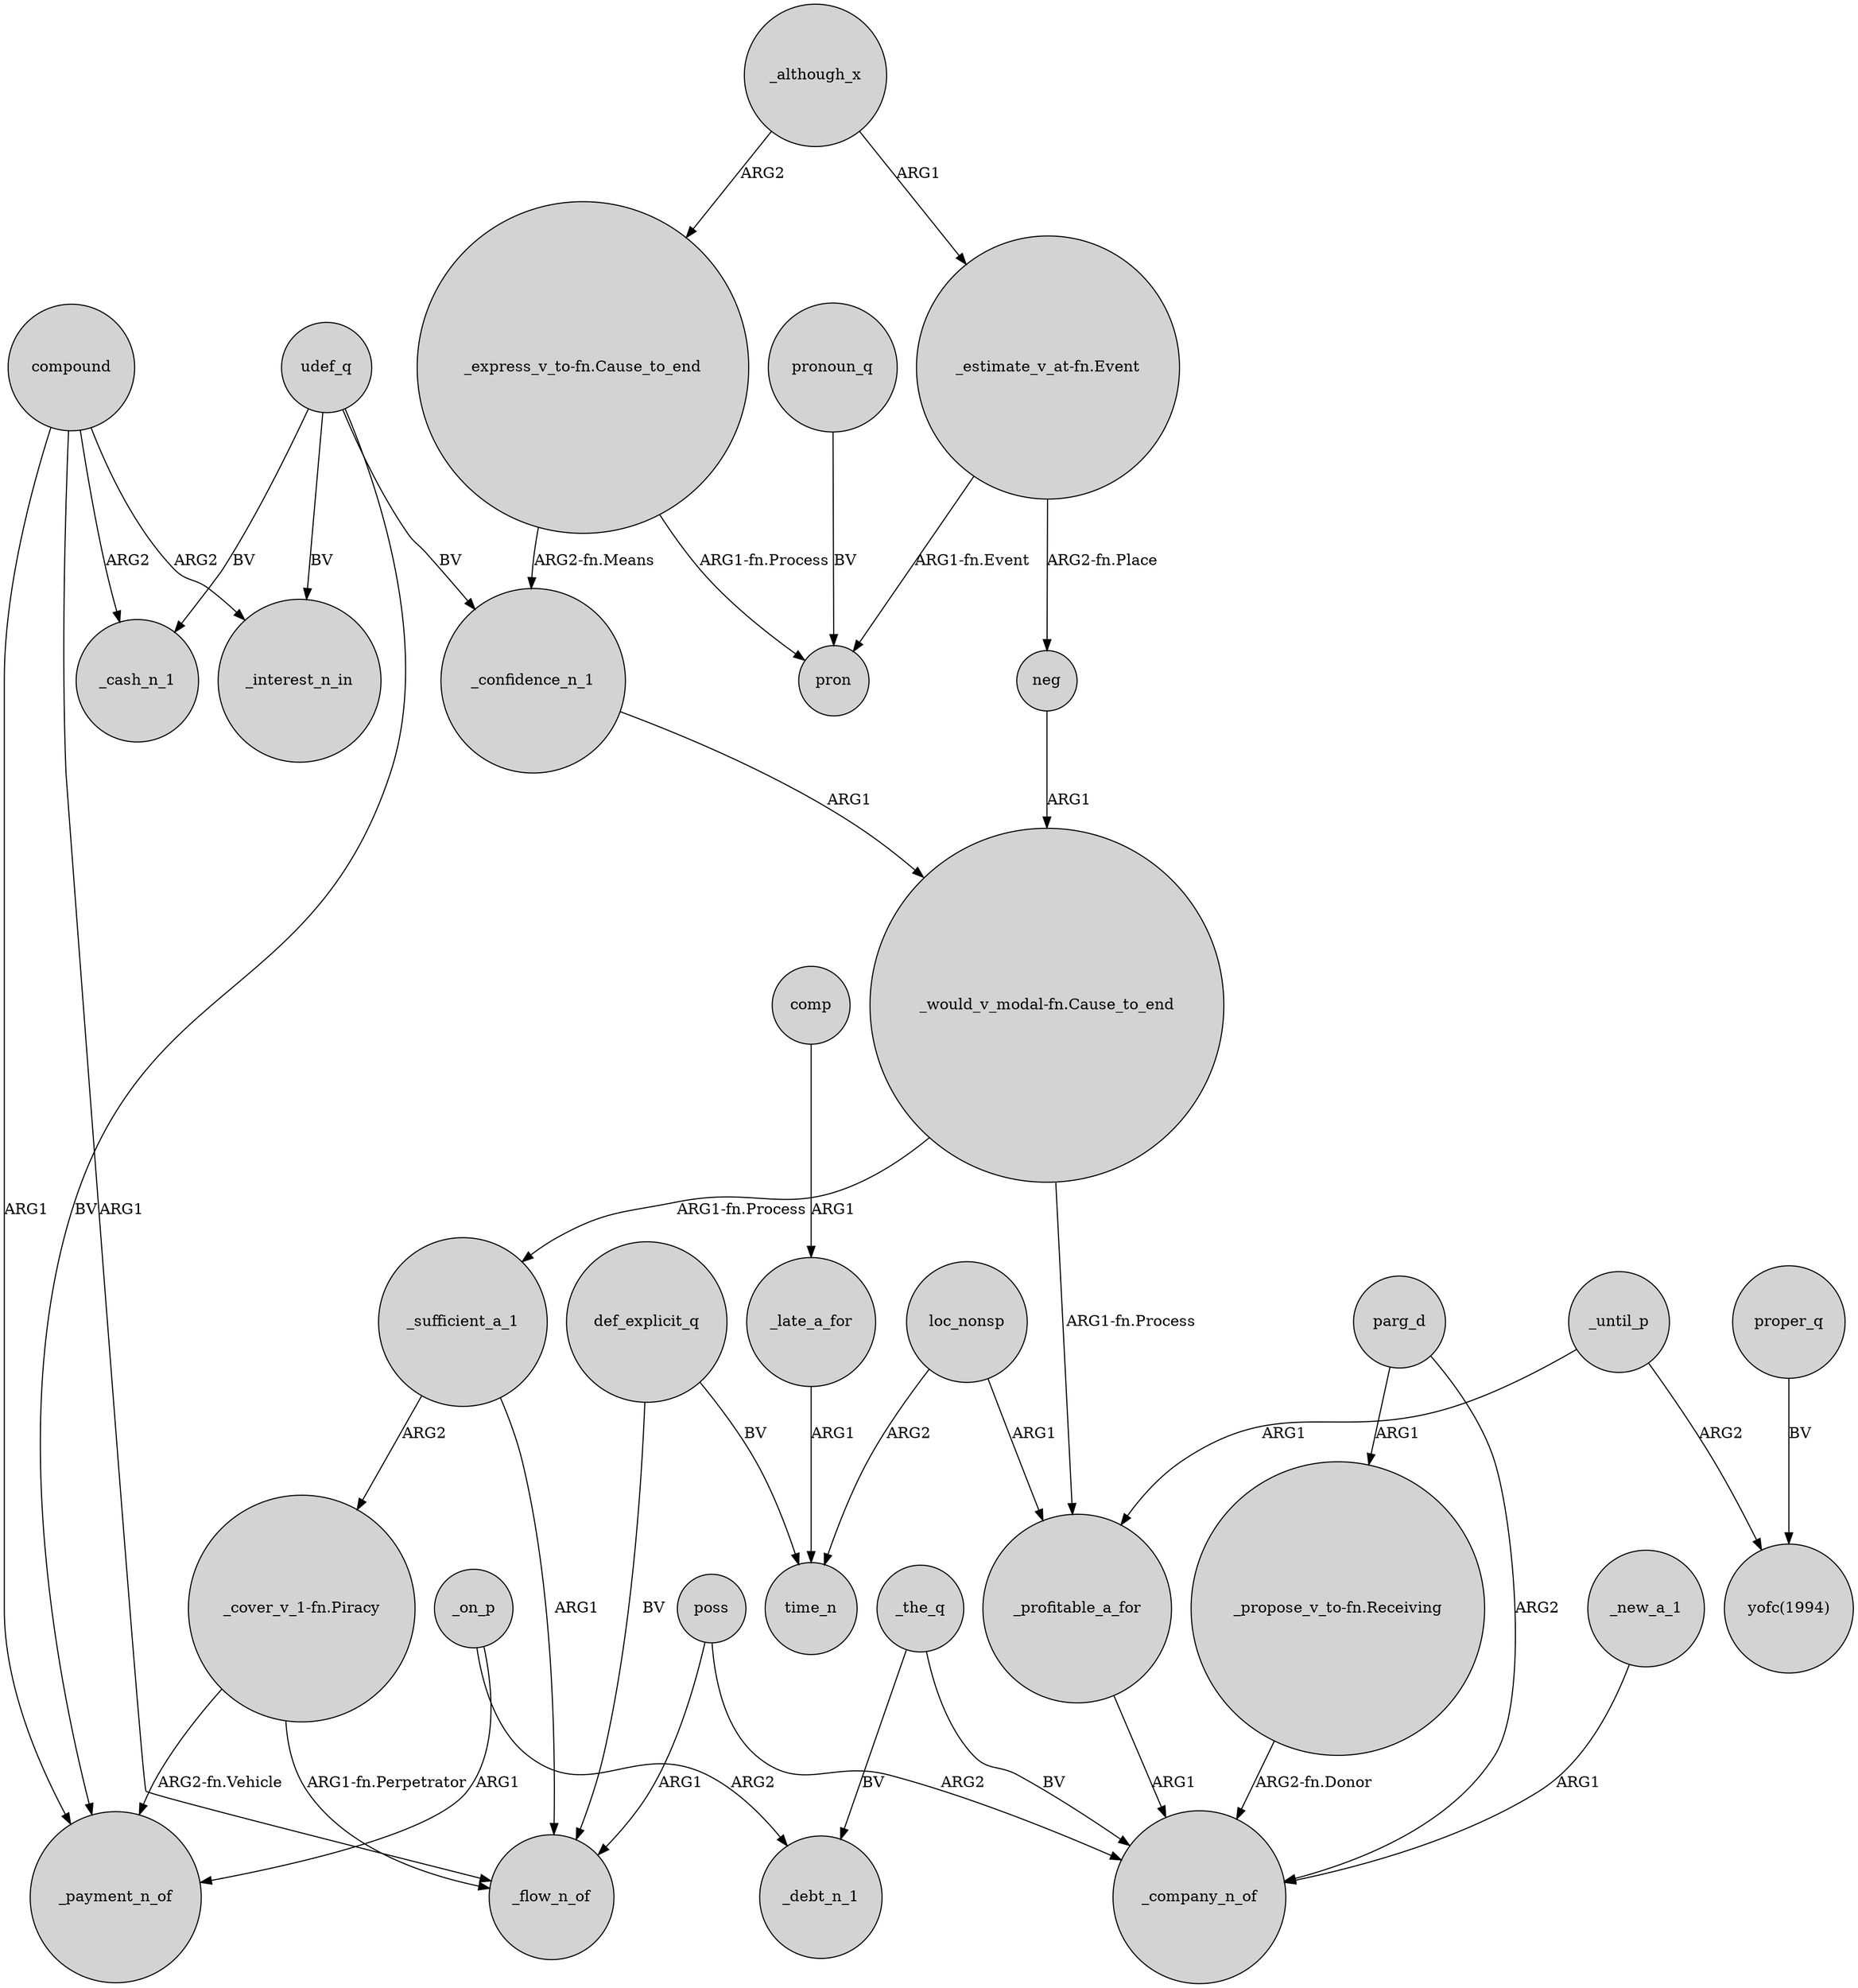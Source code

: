 digraph {
	node [shape=circle style=filled]
	udef_q -> _confidence_n_1 [label=BV]
	"_estimate_v_at-fn.Event" -> pron [label="ARG1-fn.Event"]
	_sufficient_a_1 -> "_cover_v_1-fn.Piracy" [label=ARG2]
	"_estimate_v_at-fn.Event" -> neg [label="ARG2-fn.Place"]
	udef_q -> _cash_n_1 [label=BV]
	"_would_v_modal-fn.Cause_to_end" -> _sufficient_a_1 [label="ARG1-fn.Process"]
	"_would_v_modal-fn.Cause_to_end" -> _profitable_a_for [label="ARG1-fn.Process"]
	compound -> _cash_n_1 [label=ARG2]
	parg_d -> "_propose_v_to-fn.Receiving" [label=ARG1]
	_on_p -> _debt_n_1 [label=ARG2]
	"_cover_v_1-fn.Piracy" -> _flow_n_of [label="ARG1-fn.Perpetrator"]
	def_explicit_q -> _flow_n_of [label=BV]
	_on_p -> _payment_n_of [label=ARG1]
	"_express_v_to-fn.Cause_to_end" -> pron [label="ARG1-fn.Process"]
	_until_p -> _profitable_a_for [label=ARG1]
	parg_d -> _company_n_of [label=ARG2]
	loc_nonsp -> _profitable_a_for [label=ARG1]
	_profitable_a_for -> _company_n_of [label=ARG1]
	pronoun_q -> pron [label=BV]
	_although_x -> "_express_v_to-fn.Cause_to_end" [label=ARG2]
	"_express_v_to-fn.Cause_to_end" -> _confidence_n_1 [label="ARG2-fn.Means"]
	_until_p -> "yofc(1994)" [label=ARG2]
	poss -> _company_n_of [label=ARG2]
	"_propose_v_to-fn.Receiving" -> _company_n_of [label="ARG2-fn.Donor"]
	_late_a_for -> time_n [label=ARG1]
	comp -> _late_a_for [label=ARG1]
	compound -> _flow_n_of [label=ARG1]
	_sufficient_a_1 -> _flow_n_of [label=ARG1]
	_confidence_n_1 -> "_would_v_modal-fn.Cause_to_end" [label=ARG1]
	poss -> _flow_n_of [label=ARG1]
	udef_q -> _payment_n_of [label=BV]
	_the_q -> _debt_n_1 [label=BV]
	udef_q -> _interest_n_in [label=BV]
	def_explicit_q -> time_n [label=BV]
	_new_a_1 -> _company_n_of [label=ARG1]
	"_cover_v_1-fn.Piracy" -> _payment_n_of [label="ARG2-fn.Vehicle"]
	loc_nonsp -> time_n [label=ARG2]
	neg -> "_would_v_modal-fn.Cause_to_end" [label=ARG1]
	compound -> _payment_n_of [label=ARG1]
	_although_x -> "_estimate_v_at-fn.Event" [label=ARG1]
	_the_q -> _company_n_of [label=BV]
	compound -> _interest_n_in [label=ARG2]
	proper_q -> "yofc(1994)" [label=BV]
}
